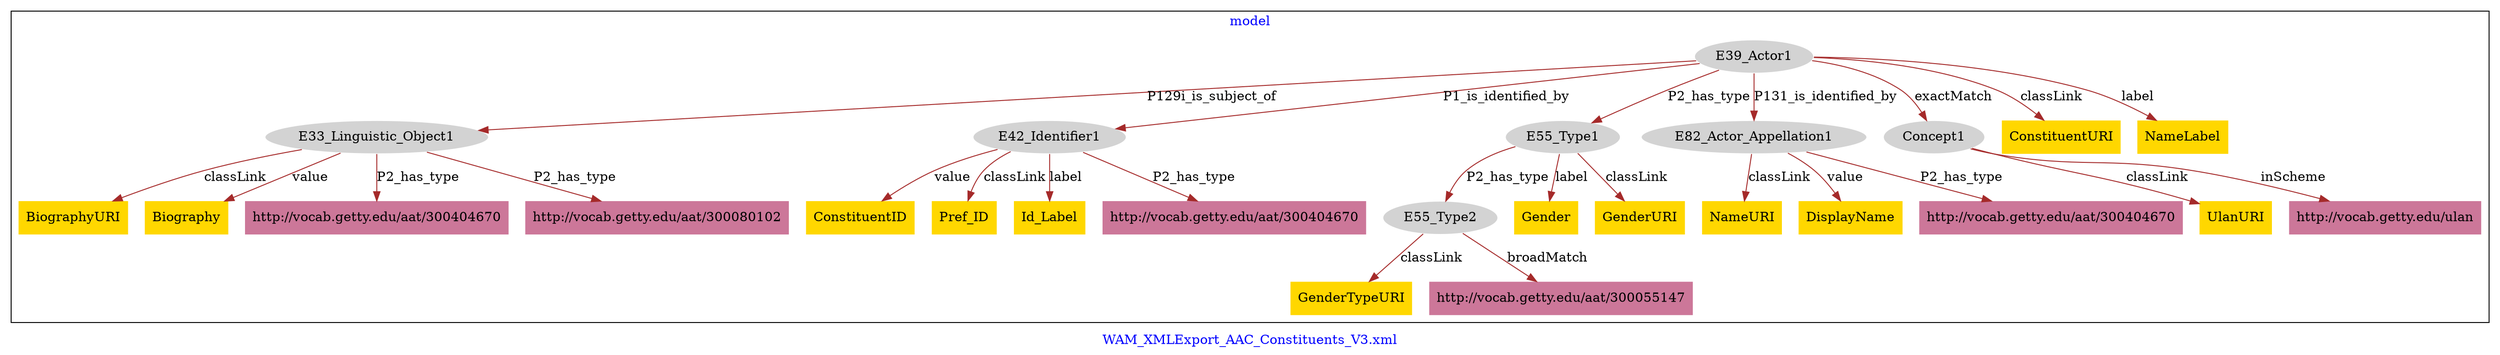 digraph n0 {
fontcolor="blue"
remincross="true"
label="WAM_XMLExport_AAC_Constituents_V3.xml"
subgraph cluster {
label="model"
n2[style="filled",color="white",fillcolor="lightgray",label="E39_Actor1"];
n3[style="filled",color="white",fillcolor="lightgray",label="E33_Linguistic_Object1"];
n4[style="filled",color="white",fillcolor="lightgray",label="E42_Identifier1"];
n5[style="filled",color="white",fillcolor="lightgray",label="E55_Type1"];
n6[style="filled",color="white",fillcolor="lightgray",label="E82_Actor_Appellation1"];
n7[style="filled",color="white",fillcolor="lightgray",label="Concept1"];
n8[style="filled",color="white",fillcolor="lightgray",label="E55_Type2"];
n9[shape="plaintext",style="filled",fillcolor="gold",label="GenderTypeURI"];
n10[shape="plaintext",style="filled",fillcolor="gold",label="BiographyURI"];
n11[shape="plaintext",style="filled",fillcolor="gold",label="NameURI"];
n12[shape="plaintext",style="filled",fillcolor="gold",label="Biography"];
n13[shape="plaintext",style="filled",fillcolor="gold",label="ConstituentID"];
n14[shape="plaintext",style="filled",fillcolor="gold",label="Pref_ID"];
n15[shape="plaintext",style="filled",fillcolor="gold",label="ConstituentURI"];
n16[shape="plaintext",style="filled",fillcolor="gold",label="Gender"];
n17[shape="plaintext",style="filled",fillcolor="gold",label="UlanURI"];
n18[shape="plaintext",style="filled",fillcolor="gold",label="DisplayName"];
n19[shape="plaintext",style="filled",fillcolor="gold",label="GenderURI"];
n20[shape="plaintext",style="filled",fillcolor="gold",label="Id_Label"];
n21[shape="plaintext",style="filled",fillcolor="gold",label="NameLabel"];
n22[shape="plaintext",style="filled",fillcolor="#CC7799",label="http://vocab.getty.edu/aat/300404670"];
n23[shape="plaintext",style="filled",fillcolor="#CC7799",label="http://vocab.getty.edu/aat/300404670"];
n24[shape="plaintext",style="filled",fillcolor="#CC7799",label="http://vocab.getty.edu/aat/300080102"];
n25[shape="plaintext",style="filled",fillcolor="#CC7799",label="http://vocab.getty.edu/aat/300404670"];
n26[shape="plaintext",style="filled",fillcolor="#CC7799",label="http://vocab.getty.edu/aat/300055147"];
n27[shape="plaintext",style="filled",fillcolor="#CC7799",label="http://vocab.getty.edu/ulan"];
}
n2 -> n3[color="brown",fontcolor="black",label="P129i_is_subject_of"]
n2 -> n4[color="brown",fontcolor="black",label="P1_is_identified_by"]
n2 -> n5[color="brown",fontcolor="black",label="P2_has_type"]
n2 -> n6[color="brown",fontcolor="black",label="P131_is_identified_by"]
n2 -> n7[color="brown",fontcolor="black",label="exactMatch"]
n5 -> n8[color="brown",fontcolor="black",label="P2_has_type"]
n8 -> n9[color="brown",fontcolor="black",label="classLink"]
n3 -> n10[color="brown",fontcolor="black",label="classLink"]
n6 -> n11[color="brown",fontcolor="black",label="classLink"]
n3 -> n12[color="brown",fontcolor="black",label="value"]
n4 -> n13[color="brown",fontcolor="black",label="value"]
n4 -> n14[color="brown",fontcolor="black",label="classLink"]
n2 -> n15[color="brown",fontcolor="black",label="classLink"]
n5 -> n16[color="brown",fontcolor="black",label="label"]
n7 -> n17[color="brown",fontcolor="black",label="classLink"]
n6 -> n18[color="brown",fontcolor="black",label="value"]
n5 -> n19[color="brown",fontcolor="black",label="classLink"]
n4 -> n20[color="brown",fontcolor="black",label="label"]
n2 -> n21[color="brown",fontcolor="black",label="label"]
n6 -> n22[color="brown",fontcolor="black",label="P2_has_type"]
n3 -> n23[color="brown",fontcolor="black",label="P2_has_type"]
n3 -> n24[color="brown",fontcolor="black",label="P2_has_type"]
n4 -> n25[color="brown",fontcolor="black",label="P2_has_type"]
n8 -> n26[color="brown",fontcolor="black",label="broadMatch"]
n7 -> n27[color="brown",fontcolor="black",label="inScheme"]
}
